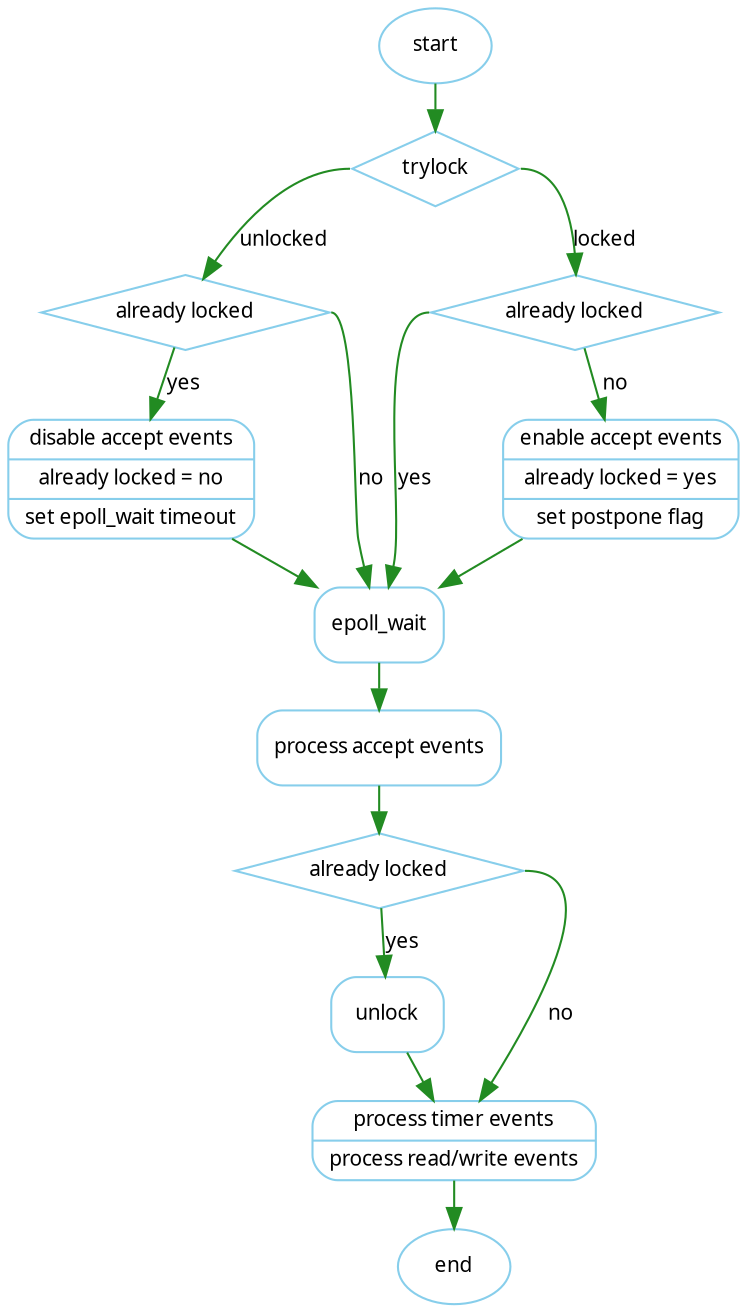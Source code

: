 digraph ngx_accept_mutex_flow {
   rankdir = TB;
   ranksep = 0.3;
   
   node [shape=oval, color=skyblue, fontname="Verdana", fontsize=10];
   edge [color=forestgreen, fontname="Verdana", fontsize=10];

   start [shape = oval, label="start"];
   end [shape = oval, label="end"];
   trylock [shape = diamond, label="trylock"];
   already_locked1 [shape = diamond, label="already locked"];
   already_locked2 [shape = diamond, label="already locked"];

   disable_accept_events [shape = record, style=rounded, label="{disable accept events|already locked = no|set epoll_wait timeout}"];
   enable_accept_events [shape = record, style=rounded, label="{enable accept events|already locked = yes|set postpone flag}"];

   epoll_wait [shape = rect, style=rounded, label="epoll_wait"];
   process_accept_events [shape = rect, style=rounded, label="process accept events"];
   has_locked [shape = diamond, label="already locked"];
   unlock [shape = rect, style=rounded, label="unlock"];
   process_other [shape = record, style=rounded, label="{process timer events|process read/write events}"];

   start -> trylock;
   trylock:w -> already_locked1 [label="unlocked"];
   trylock:e -> already_locked2 [label="locked"];

   already_locked1 -> disable_accept_events [label="yes"];
   already_locked2 -> enable_accept_events [label=" no"];

   disable_accept_events -> epoll_wait;
   enable_accept_events -> epoll_wait;  
   already_locked1:e -> epoll_wait [label="no"];
   already_locked2:w -> epoll_wait [label="yes"];

   epoll_wait -> process_accept_events;
   process_accept_events -> has_locked;
   has_locked -> unlock [label="yes"];
   has_locked:e -> process_other [label="no"];
   unlock -> process_other;
   process_other -> end;
}